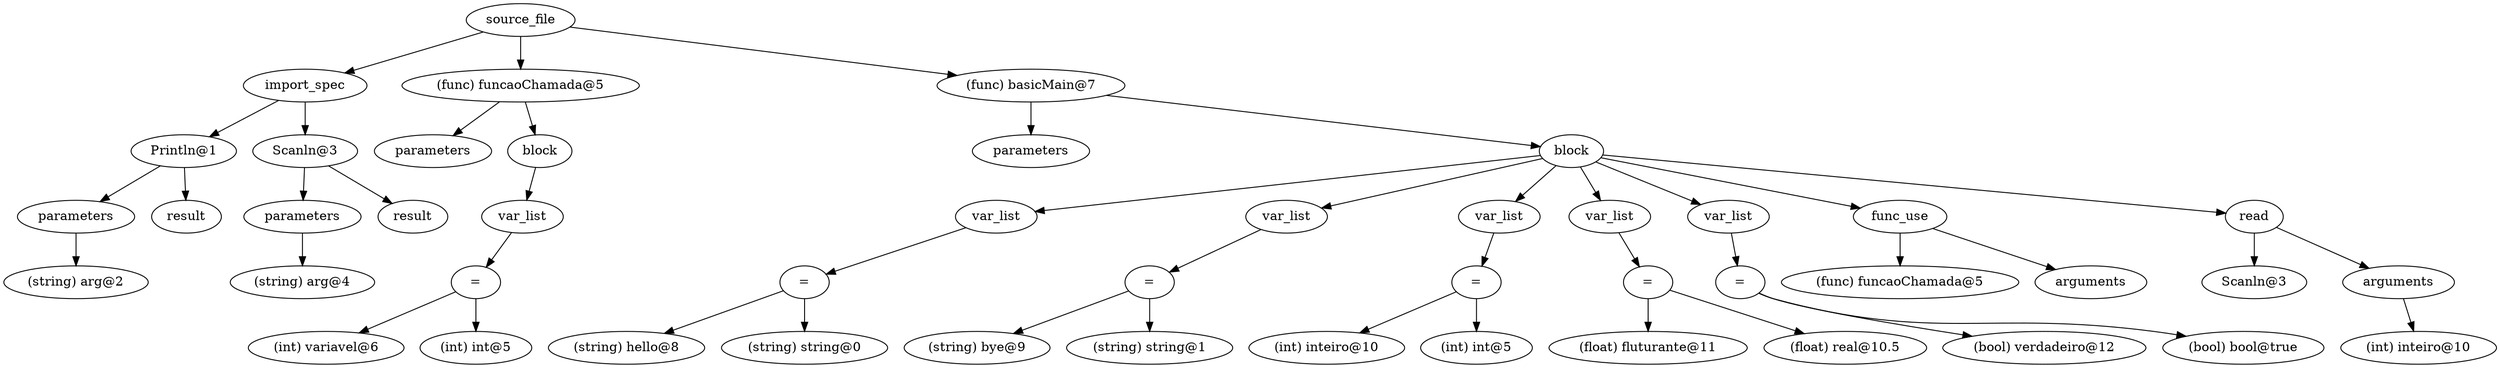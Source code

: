 digraph {
graph [ordering="out"];
node0[label="source_file"];
node1[label="import_spec"];
node2[label="Println@1"];
node3[label="parameters"];
node4[label="(string) arg@2"];
node3 -> node4;
node2 -> node3;
node5[label="result"];
node2 -> node5;
node1 -> node2;
node6[label="Scanln@3"];
node7[label="parameters"];
node8[label="(string) arg@4"];
node7 -> node8;
node6 -> node7;
node9[label="result"];
node6 -> node9;
node1 -> node6;
node0 -> node1;
node10[label="(func) funcaoChamada@5"];
node11[label="parameters"];
node10 -> node11;
node12[label="block"];
node13[label="var_list"];
node14[label="="];
node15[label="(int) variavel@6"];
node14 -> node15;
node16[label="(int) int@5"];
node14 -> node16;
node13 -> node14;
node12 -> node13;
node10 -> node12;
node0 -> node10;
node17[label="(func) basicMain@7"];
node18[label="parameters"];
node17 -> node18;
node19[label="block"];
node20[label="var_list"];
node21[label="="];
node22[label="(string) hello@8"];
node21 -> node22;
node23[label="(string) string@0"];
node21 -> node23;
node20 -> node21;
node19 -> node20;
node24[label="var_list"];
node25[label="="];
node26[label="(string) bye@9"];
node25 -> node26;
node27[label="(string) string@1"];
node25 -> node27;
node24 -> node25;
node19 -> node24;
node28[label="var_list"];
node29[label="="];
node30[label="(int) inteiro@10"];
node29 -> node30;
node31[label="(int) int@5"];
node29 -> node31;
node28 -> node29;
node19 -> node28;
node32[label="var_list"];
node33[label="="];
node34[label="(float) fluturante@11"];
node33 -> node34;
node35[label="(float) real@10.5"];
node33 -> node35;
node32 -> node33;
node19 -> node32;
node36[label="var_list"];
node37[label="="];
node38[label="(bool) verdadeiro@12"];
node37 -> node38;
node39[label="(bool) bool@true"];
node37 -> node39;
node36 -> node37;
node19 -> node36;
node40[label="func_use"];
node41[label="(func) funcaoChamada@5"];
node40 -> node41;
node42[label="arguments"];
node40 -> node42;
node19 -> node40;
node43[label="read"];
node44[label="Scanln@3"];
node43 -> node44;
node45[label="arguments"];
node46[label="(int) inteiro@10"];
node45 -> node46;
node43 -> node45;
node19 -> node43;
node17 -> node19;
node0 -> node17;
}